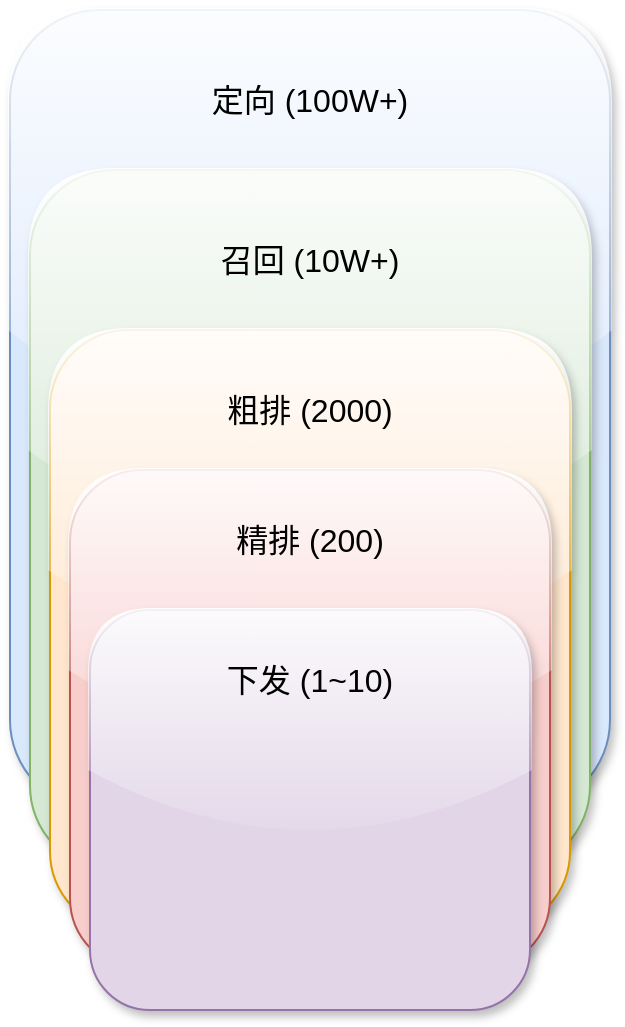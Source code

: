 <mxfile version="20.5.1" type="github">
  <diagram id="3s4EllFq1a2cW9zR0A2v" name="Page-1">
    <mxGraphModel dx="1278" dy="714" grid="1" gridSize="10" guides="1" tooltips="1" connect="1" arrows="1" fold="1" page="1" pageScale="1" pageWidth="850" pageHeight="1100" math="0" shadow="0">
      <root>
        <mxCell id="0" />
        <mxCell id="1" parent="0" />
        <mxCell id="ADY6lHcSCv6kN29Xq9wK-1" value="" style="rounded=1;whiteSpace=wrap;html=1;fillColor=#dae8fc;strokeColor=#6c8ebf;glass=1;shadow=1;sketch=0;" vertex="1" parent="1">
          <mxGeometry x="120" y="120" width="300" height="400" as="geometry" />
        </mxCell>
        <mxCell id="ADY6lHcSCv6kN29Xq9wK-2" value="" style="rounded=1;whiteSpace=wrap;html=1;fillColor=#d5e8d4;strokeColor=#82b366;glass=1;shadow=1;sketch=0;" vertex="1" parent="1">
          <mxGeometry x="130" y="200" width="280" height="350" as="geometry" />
        </mxCell>
        <mxCell id="ADY6lHcSCv6kN29Xq9wK-3" value="" style="rounded=1;whiteSpace=wrap;html=1;fillColor=#ffe6cc;strokeColor=#d79b00;glass=1;shadow=1;sketch=0;" vertex="1" parent="1">
          <mxGeometry x="140" y="280" width="260" height="300" as="geometry" />
        </mxCell>
        <mxCell id="ADY6lHcSCv6kN29Xq9wK-4" value="" style="rounded=1;whiteSpace=wrap;html=1;fillColor=#f8cecc;strokeColor=#b85450;glass=1;shadow=1;sketch=0;" vertex="1" parent="1">
          <mxGeometry x="150" y="350" width="240" height="250" as="geometry" />
        </mxCell>
        <mxCell id="ADY6lHcSCv6kN29Xq9wK-5" value="" style="rounded=1;whiteSpace=wrap;html=1;fillColor=#e1d5e7;strokeColor=#9673a6;glass=1;shadow=1;sketch=0;" vertex="1" parent="1">
          <mxGeometry x="160" y="420" width="220" height="200" as="geometry" />
        </mxCell>
        <mxCell id="ADY6lHcSCv6kN29Xq9wK-6" value="&lt;font style=&quot;font-size: 16px;&quot;&gt;定向 (100W+)&lt;/font&gt;" style="text;html=1;strokeColor=none;fillColor=none;align=center;verticalAlign=middle;whiteSpace=wrap;rounded=0;shadow=1;glass=1;sketch=0;" vertex="1" parent="1">
          <mxGeometry x="210" y="150" width="120" height="30" as="geometry" />
        </mxCell>
        <mxCell id="ADY6lHcSCv6kN29Xq9wK-7" value="&lt;font style=&quot;font-size: 16px;&quot;&gt;召回 (10W+)&lt;/font&gt;" style="text;html=1;strokeColor=none;fillColor=none;align=center;verticalAlign=middle;whiteSpace=wrap;rounded=0;shadow=1;glass=1;sketch=0;" vertex="1" parent="1">
          <mxGeometry x="210" y="230" width="120" height="30" as="geometry" />
        </mxCell>
        <mxCell id="ADY6lHcSCv6kN29Xq9wK-8" value="&lt;font style=&quot;font-size: 16px;&quot;&gt;粗排 (2000)&lt;/font&gt;" style="text;html=1;strokeColor=none;fillColor=none;align=center;verticalAlign=middle;whiteSpace=wrap;rounded=0;shadow=1;glass=1;sketch=0;" vertex="1" parent="1">
          <mxGeometry x="210" y="305" width="120" height="30" as="geometry" />
        </mxCell>
        <mxCell id="ADY6lHcSCv6kN29Xq9wK-9" value="&lt;font style=&quot;font-size: 16px;&quot;&gt;精排 (200)&lt;/font&gt;" style="text;html=1;strokeColor=none;fillColor=none;align=center;verticalAlign=middle;whiteSpace=wrap;rounded=0;shadow=1;glass=1;sketch=0;" vertex="1" parent="1">
          <mxGeometry x="210" y="370" width="120" height="30" as="geometry" />
        </mxCell>
        <mxCell id="ADY6lHcSCv6kN29Xq9wK-10" value="&lt;font style=&quot;font-size: 16px;&quot;&gt;下发 (1~10)&lt;/font&gt;" style="text;html=1;strokeColor=none;fillColor=none;align=center;verticalAlign=middle;whiteSpace=wrap;rounded=0;shadow=1;glass=1;sketch=0;" vertex="1" parent="1">
          <mxGeometry x="210" y="440" width="120" height="30" as="geometry" />
        </mxCell>
      </root>
    </mxGraphModel>
  </diagram>
</mxfile>
